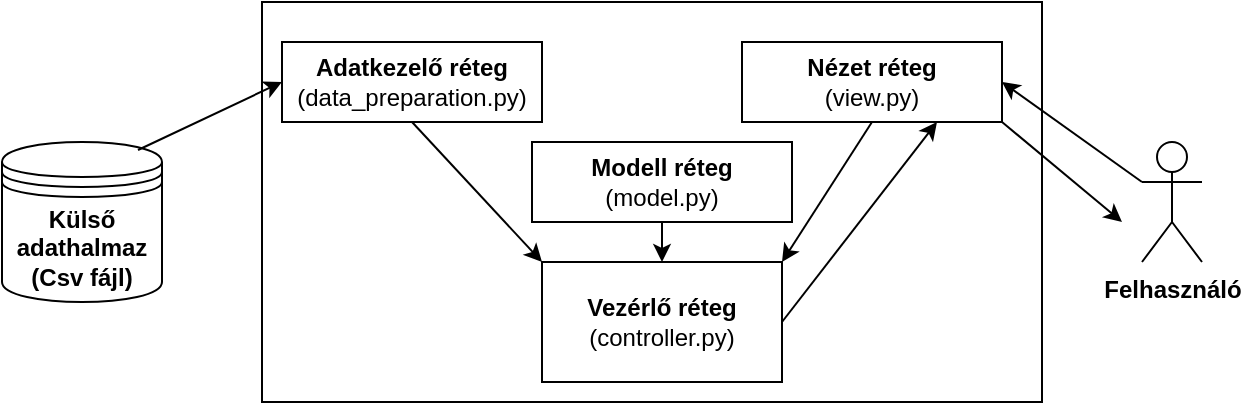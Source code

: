 <mxfile version="14.7.6" type="github">
  <diagram id="slvCwaCXh48iNPm0nYj_" name="Page-1">
    <mxGraphModel dx="1038" dy="536" grid="1" gridSize="10" guides="1" tooltips="1" connect="1" arrows="1" fold="1" page="1" pageScale="1" pageWidth="827" pageHeight="1169" math="0" shadow="0">
      <root>
        <mxCell id="0" />
        <mxCell id="1" parent="0" />
        <mxCell id="1rahyuPqR6ZZ8UXQYfPs-1" value="&lt;b&gt;Külső adathalmaz (Csv fájl)&lt;/b&gt;" style="shape=datastore;whiteSpace=wrap;html=1;" vertex="1" parent="1">
          <mxGeometry x="90" y="180" width="80" height="80" as="geometry" />
        </mxCell>
        <mxCell id="1rahyuPqR6ZZ8UXQYfPs-3" value="" style="rounded=0;whiteSpace=wrap;html=1;" vertex="1" parent="1">
          <mxGeometry x="220" y="110" width="390" height="200" as="geometry" />
        </mxCell>
        <mxCell id="1rahyuPqR6ZZ8UXQYfPs-4" value="&lt;b&gt;Felhasználó&lt;/b&gt;" style="shape=umlActor;verticalLabelPosition=bottom;verticalAlign=top;html=1;outlineConnect=0;" vertex="1" parent="1">
          <mxGeometry x="660" y="180" width="30" height="60" as="geometry" />
        </mxCell>
        <mxCell id="1rahyuPqR6ZZ8UXQYfPs-7" value="&lt;b&gt;Adatkezelő réteg &lt;/b&gt;(data_preparation.py)&lt;b&gt;&lt;br&gt;&lt;/b&gt;" style="rounded=0;whiteSpace=wrap;html=1;" vertex="1" parent="1">
          <mxGeometry x="230" y="130" width="130" height="40" as="geometry" />
        </mxCell>
        <mxCell id="1rahyuPqR6ZZ8UXQYfPs-8" value="&lt;div&gt;&lt;b&gt;Modell réteg&lt;/b&gt;&lt;/div&gt;&lt;div&gt;(model.py)&lt;br&gt;&lt;b&gt;&lt;/b&gt;&lt;/div&gt;" style="rounded=0;whiteSpace=wrap;html=1;" vertex="1" parent="1">
          <mxGeometry x="355" y="180" width="130" height="40" as="geometry" />
        </mxCell>
        <mxCell id="1rahyuPqR6ZZ8UXQYfPs-9" value="&lt;div&gt;&lt;b&gt;Nézet réteg &lt;br&gt;&lt;/b&gt;&lt;/div&gt;&lt;div&gt;(view.py)&lt;br&gt;&lt;b&gt;&lt;/b&gt;&lt;/div&gt;" style="rounded=0;whiteSpace=wrap;html=1;" vertex="1" parent="1">
          <mxGeometry x="460" y="130" width="130" height="40" as="geometry" />
        </mxCell>
        <mxCell id="1rahyuPqR6ZZ8UXQYfPs-10" value="&lt;div&gt;&lt;b&gt;Vezérlő réteg &lt;/b&gt;&lt;br&gt;&lt;/div&gt;&lt;div&gt;(controller.py)&lt;/div&gt;&lt;b&gt;&lt;/b&gt;" style="rounded=0;whiteSpace=wrap;html=1;" vertex="1" parent="1">
          <mxGeometry x="360" y="240" width="120" height="60" as="geometry" />
        </mxCell>
        <mxCell id="1rahyuPqR6ZZ8UXQYfPs-11" value="" style="endArrow=classic;html=1;exitX=0;exitY=0.333;exitDx=0;exitDy=0;exitPerimeter=0;entryX=1;entryY=0.5;entryDx=0;entryDy=0;" edge="1" parent="1" source="1rahyuPqR6ZZ8UXQYfPs-4" target="1rahyuPqR6ZZ8UXQYfPs-9">
          <mxGeometry width="50" height="50" relative="1" as="geometry">
            <mxPoint x="390" y="300" as="sourcePoint" />
            <mxPoint x="440" y="250" as="targetPoint" />
          </mxGeometry>
        </mxCell>
        <mxCell id="1rahyuPqR6ZZ8UXQYfPs-13" value="" style="endArrow=classic;html=1;exitX=0.85;exitY=0.05;exitDx=0;exitDy=0;exitPerimeter=0;entryX=0;entryY=0.5;entryDx=0;entryDy=0;" edge="1" parent="1" source="1rahyuPqR6ZZ8UXQYfPs-1" target="1rahyuPqR6ZZ8UXQYfPs-7">
          <mxGeometry width="50" height="50" relative="1" as="geometry">
            <mxPoint x="390" y="300" as="sourcePoint" />
            <mxPoint x="440" y="250" as="targetPoint" />
          </mxGeometry>
        </mxCell>
        <mxCell id="1rahyuPqR6ZZ8UXQYfPs-14" value="" style="endArrow=classic;html=1;entryX=0.5;entryY=0;entryDx=0;entryDy=0;" edge="1" parent="1" target="1rahyuPqR6ZZ8UXQYfPs-10">
          <mxGeometry width="50" height="50" relative="1" as="geometry">
            <mxPoint x="420" y="220" as="sourcePoint" />
            <mxPoint x="440" y="250" as="targetPoint" />
          </mxGeometry>
        </mxCell>
        <mxCell id="1rahyuPqR6ZZ8UXQYfPs-15" value="" style="endArrow=classic;html=1;exitX=0.5;exitY=1;exitDx=0;exitDy=0;entryX=0;entryY=0;entryDx=0;entryDy=0;" edge="1" parent="1" source="1rahyuPqR6ZZ8UXQYfPs-7" target="1rahyuPqR6ZZ8UXQYfPs-10">
          <mxGeometry width="50" height="50" relative="1" as="geometry">
            <mxPoint x="390" y="300" as="sourcePoint" />
            <mxPoint x="440" y="250" as="targetPoint" />
          </mxGeometry>
        </mxCell>
        <mxCell id="1rahyuPqR6ZZ8UXQYfPs-16" value="" style="endArrow=classic;html=1;exitX=0.5;exitY=1;exitDx=0;exitDy=0;entryX=1;entryY=0;entryDx=0;entryDy=0;" edge="1" parent="1" source="1rahyuPqR6ZZ8UXQYfPs-9" target="1rahyuPqR6ZZ8UXQYfPs-10">
          <mxGeometry width="50" height="50" relative="1" as="geometry">
            <mxPoint x="390" y="300" as="sourcePoint" />
            <mxPoint x="440" y="250" as="targetPoint" />
          </mxGeometry>
        </mxCell>
        <mxCell id="1rahyuPqR6ZZ8UXQYfPs-18" value="" style="endArrow=classic;html=1;exitX=1;exitY=1;exitDx=0;exitDy=0;" edge="1" parent="1" source="1rahyuPqR6ZZ8UXQYfPs-9">
          <mxGeometry width="50" height="50" relative="1" as="geometry">
            <mxPoint x="390" y="300" as="sourcePoint" />
            <mxPoint x="650" y="220" as="targetPoint" />
          </mxGeometry>
        </mxCell>
        <mxCell id="1rahyuPqR6ZZ8UXQYfPs-19" value="" style="endArrow=classic;html=1;exitX=1;exitY=0.5;exitDx=0;exitDy=0;entryX=0.75;entryY=1;entryDx=0;entryDy=0;" edge="1" parent="1" source="1rahyuPqR6ZZ8UXQYfPs-10" target="1rahyuPqR6ZZ8UXQYfPs-9">
          <mxGeometry width="50" height="50" relative="1" as="geometry">
            <mxPoint x="390" y="300" as="sourcePoint" />
            <mxPoint x="440" y="250" as="targetPoint" />
          </mxGeometry>
        </mxCell>
      </root>
    </mxGraphModel>
  </diagram>
</mxfile>
